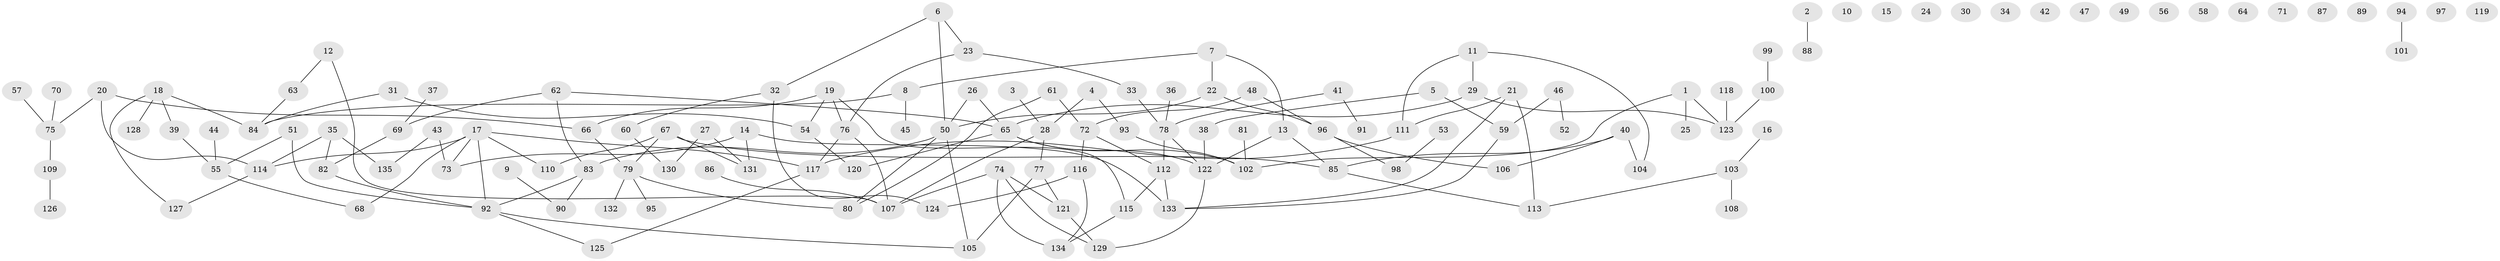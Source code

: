 // coarse degree distribution, {4: 0.2222222222222222, 2: 0.08333333333333333, 3: 0.2222222222222222, 9: 0.05555555555555555, 6: 0.05555555555555555, 5: 0.1388888888888889, 10: 0.027777777777777776, 7: 0.027777777777777776, 1: 0.16666666666666666}
// Generated by graph-tools (version 1.1) at 2025/48/03/04/25 22:48:27]
// undirected, 135 vertices, 156 edges
graph export_dot {
  node [color=gray90,style=filled];
  1;
  2;
  3;
  4;
  5;
  6;
  7;
  8;
  9;
  10;
  11;
  12;
  13;
  14;
  15;
  16;
  17;
  18;
  19;
  20;
  21;
  22;
  23;
  24;
  25;
  26;
  27;
  28;
  29;
  30;
  31;
  32;
  33;
  34;
  35;
  36;
  37;
  38;
  39;
  40;
  41;
  42;
  43;
  44;
  45;
  46;
  47;
  48;
  49;
  50;
  51;
  52;
  53;
  54;
  55;
  56;
  57;
  58;
  59;
  60;
  61;
  62;
  63;
  64;
  65;
  66;
  67;
  68;
  69;
  70;
  71;
  72;
  73;
  74;
  75;
  76;
  77;
  78;
  79;
  80;
  81;
  82;
  83;
  84;
  85;
  86;
  87;
  88;
  89;
  90;
  91;
  92;
  93;
  94;
  95;
  96;
  97;
  98;
  99;
  100;
  101;
  102;
  103;
  104;
  105;
  106;
  107;
  108;
  109;
  110;
  111;
  112;
  113;
  114;
  115;
  116;
  117;
  118;
  119;
  120;
  121;
  122;
  123;
  124;
  125;
  126;
  127;
  128;
  129;
  130;
  131;
  132;
  133;
  134;
  135;
  1 -- 25;
  1 -- 102;
  1 -- 123;
  2 -- 88;
  3 -- 28;
  4 -- 28;
  4 -- 93;
  5 -- 38;
  5 -- 59;
  6 -- 23;
  6 -- 32;
  6 -- 50;
  7 -- 8;
  7 -- 13;
  7 -- 22;
  8 -- 45;
  8 -- 84;
  9 -- 90;
  11 -- 29;
  11 -- 104;
  11 -- 111;
  12 -- 63;
  12 -- 107;
  13 -- 85;
  13 -- 122;
  14 -- 73;
  14 -- 131;
  14 -- 133;
  16 -- 103;
  17 -- 68;
  17 -- 73;
  17 -- 92;
  17 -- 110;
  17 -- 114;
  17 -- 117;
  18 -- 39;
  18 -- 84;
  18 -- 127;
  18 -- 128;
  19 -- 54;
  19 -- 66;
  19 -- 76;
  19 -- 115;
  20 -- 66;
  20 -- 75;
  20 -- 114;
  21 -- 111;
  21 -- 113;
  21 -- 133;
  22 -- 50;
  22 -- 96;
  23 -- 33;
  23 -- 76;
  26 -- 50;
  26 -- 65;
  27 -- 130;
  27 -- 131;
  28 -- 77;
  28 -- 107;
  29 -- 65;
  29 -- 123;
  31 -- 54;
  31 -- 84;
  32 -- 60;
  32 -- 124;
  33 -- 78;
  35 -- 82;
  35 -- 114;
  35 -- 135;
  36 -- 78;
  37 -- 69;
  38 -- 122;
  39 -- 55;
  40 -- 85;
  40 -- 104;
  40 -- 106;
  41 -- 78;
  41 -- 91;
  43 -- 73;
  43 -- 135;
  44 -- 55;
  46 -- 52;
  46 -- 59;
  48 -- 72;
  48 -- 96;
  50 -- 80;
  50 -- 83;
  50 -- 105;
  51 -- 55;
  51 -- 92;
  53 -- 98;
  54 -- 120;
  55 -- 68;
  57 -- 75;
  59 -- 133;
  60 -- 130;
  61 -- 72;
  61 -- 80;
  62 -- 65;
  62 -- 69;
  62 -- 83;
  63 -- 84;
  65 -- 102;
  65 -- 120;
  65 -- 122;
  66 -- 79;
  67 -- 79;
  67 -- 85;
  67 -- 110;
  67 -- 131;
  69 -- 82;
  70 -- 75;
  72 -- 112;
  72 -- 116;
  74 -- 107;
  74 -- 121;
  74 -- 129;
  74 -- 134;
  75 -- 109;
  76 -- 107;
  76 -- 117;
  77 -- 105;
  77 -- 121;
  78 -- 112;
  78 -- 122;
  79 -- 80;
  79 -- 95;
  79 -- 132;
  81 -- 102;
  82 -- 92;
  83 -- 90;
  83 -- 92;
  85 -- 113;
  86 -- 107;
  92 -- 105;
  92 -- 125;
  93 -- 102;
  94 -- 101;
  96 -- 98;
  96 -- 106;
  99 -- 100;
  100 -- 123;
  103 -- 108;
  103 -- 113;
  109 -- 126;
  111 -- 117;
  112 -- 115;
  112 -- 133;
  114 -- 127;
  115 -- 134;
  116 -- 124;
  116 -- 134;
  117 -- 125;
  118 -- 123;
  121 -- 129;
  122 -- 129;
}
